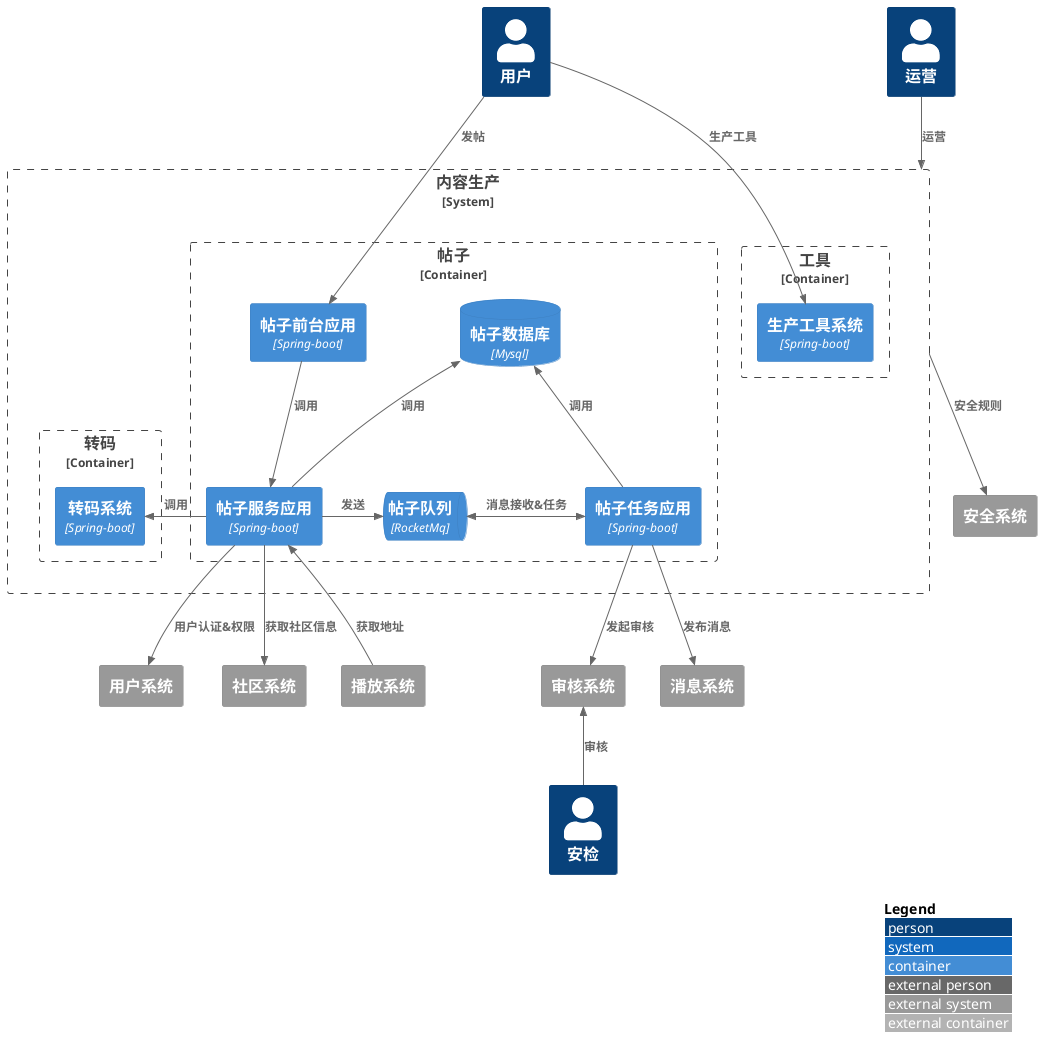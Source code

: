 @startuml
!include <C4/C4_Container>
LAYOUT_WITH_LEGEND()

Person(user, "用户")
Person(user1, "运营")
Person(user2, "安检")

System_Boundary(contentProduction, "内容生产"){
    Container_Boundary(postBoundary, "帖子") {
          Container(postFacade, "帖子前台应用","Spring-boot")
          Container(postService, "帖子服务应用","Spring-boot")
          Container(postJob, "帖子任务应用","Spring-boot")
          ContainerDb(postDatabase, "帖子数据库", "Mysql")
          ContainerQueue(postQueue, "帖子队列", "RocketMq")
          Rel(postFacade, postService, "调用")
          Rel_U(postService, postDatabase, "调用")
          Rel_U(postJob, postDatabase, "调用")
          Rel_R(postService,postQueue, "发送")
          BiRel_R(postQueue,postJob, "消息接收&任务")
    }
     Container_Boundary(transcodeBoundary, "转码") {
           Container(transcode, "转码系统","Spring-boot")
     }
    Container_Boundary(postToolBoundary, "工具") {
         Container(postTool, "生产工具系统","Spring-boot")
    }
    Rel_L(postService, transcode, "调用")

}

System_Ext(security,"安全系统")
System_Ext(userSystem,"用户系统")
System_Ext(community, "社区系统")
System_Ext(audit, "审核系统")
System_Ext(message, "消息系统")
System_Ext(play, "播放系统")


Rel(user, postFacade, "发帖")
Rel(user, postTool, "生产工具")
Rel(user1,contentProduction, "运营")

Rel(contentProduction, security, "安全规则")
Rel(postService, userSystem, "用户认证&权限")
Rel(postService, community, "获取社区信息")
Rel(postJob, message, "发布消息")
Rel(postJob, audit, "发起审核")
Rel_U(play, postService, "获取地址")
Rel_U(user2, audit, "审核")







@enduml


